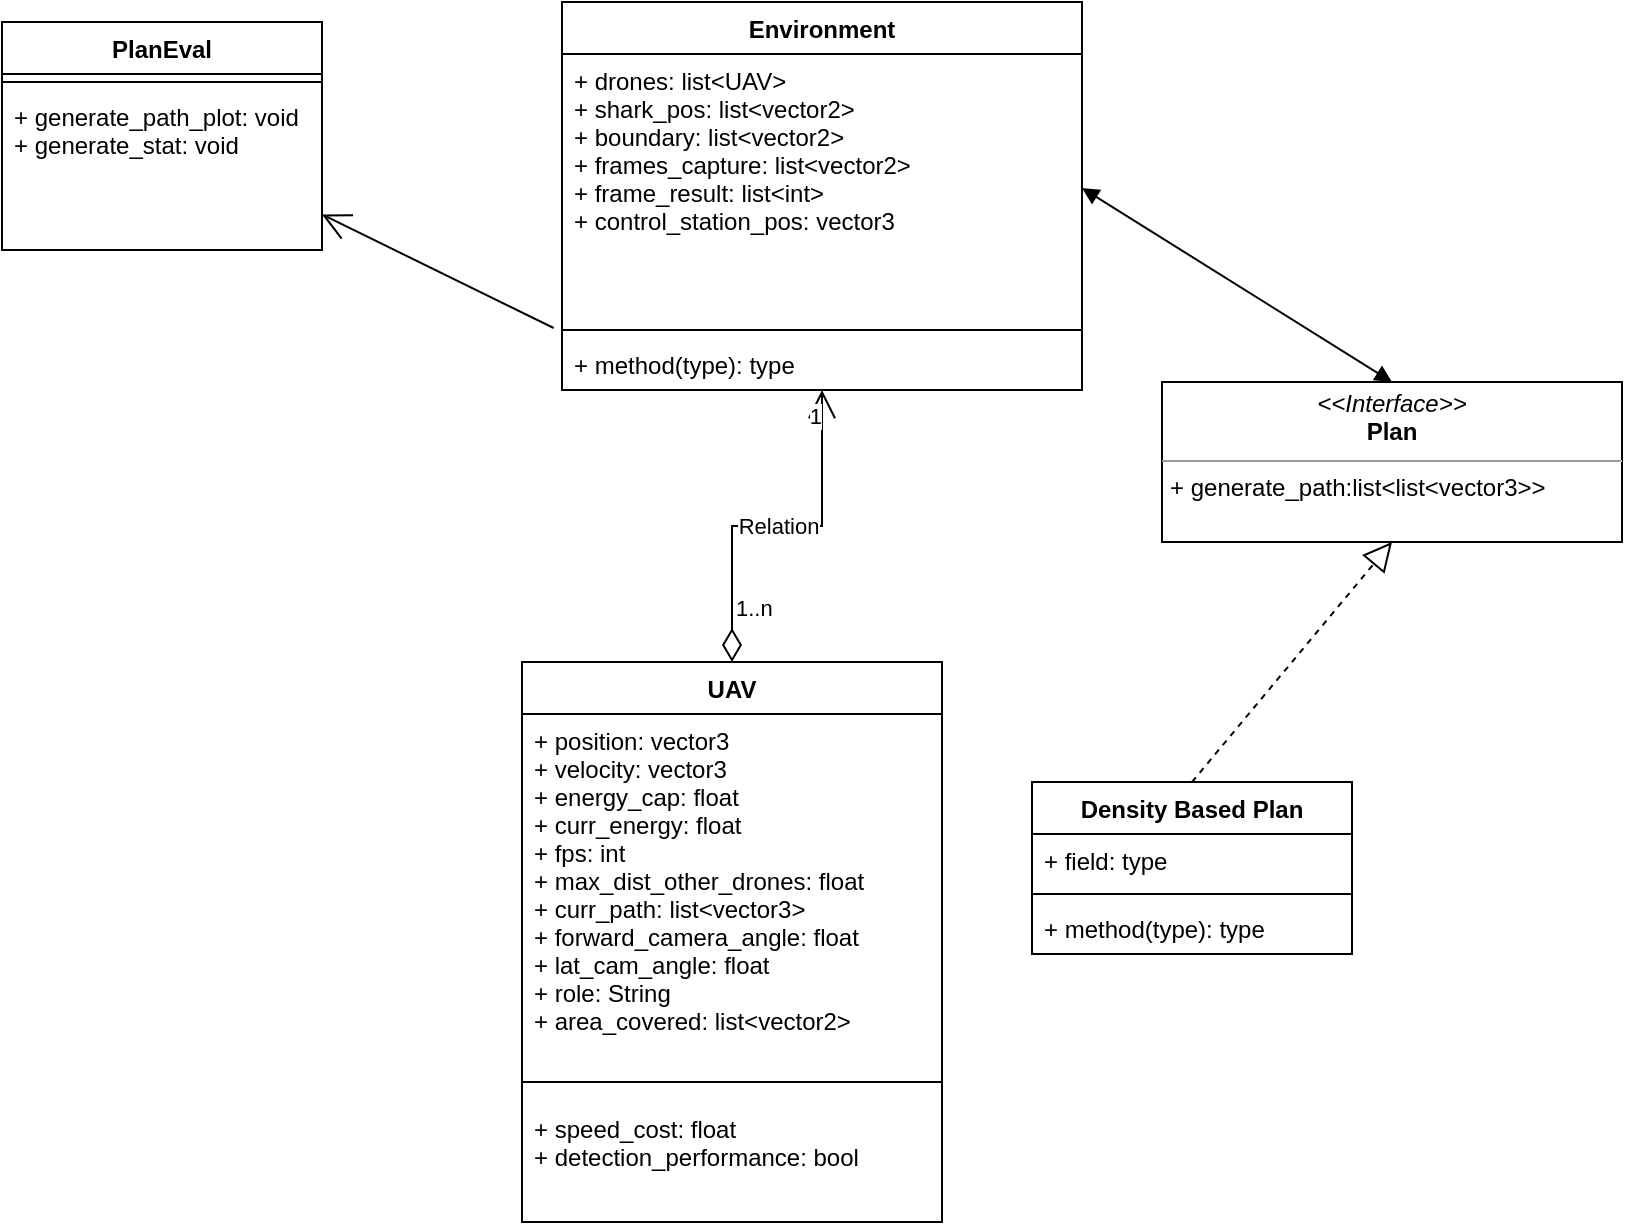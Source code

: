 <mxfile version="16.5.4" type="device"><diagram id="xrhQeaXX-dioxBxWMLz4" name="Page-1"><mxGraphModel dx="1018" dy="573" grid="1" gridSize="10" guides="1" tooltips="1" connect="1" arrows="1" fold="1" page="1" pageScale="1" pageWidth="850" pageHeight="1100" math="0" shadow="0"><root><mxCell id="0"/><mxCell id="1" parent="0"/><mxCell id="birQVAJ4U8C1hfTaj401-11" value="Environment" style="swimlane;fontStyle=1;align=center;verticalAlign=top;childLayout=stackLayout;horizontal=1;startSize=26;horizontalStack=0;resizeParent=1;resizeParentMax=0;resizeLast=0;collapsible=1;marginBottom=0;" vertex="1" parent="1"><mxGeometry x="300" y="90" width="260" height="194" as="geometry"/></mxCell><mxCell id="birQVAJ4U8C1hfTaj401-12" value="+ drones: list&lt;UAV&gt;&#10;+ shark_pos: list&lt;vector2&gt;&#10;+ boundary: list&lt;vector2&gt;&#10;+ frames_capture: list&lt;vector2&gt;&#10;+ frame_result: list&lt;int&gt;&#10;+ control_station_pos: vector3" style="text;strokeColor=none;fillColor=none;align=left;verticalAlign=top;spacingLeft=4;spacingRight=4;overflow=hidden;rotatable=0;points=[[0,0.5],[1,0.5]];portConstraint=eastwest;" vertex="1" parent="birQVAJ4U8C1hfTaj401-11"><mxGeometry y="26" width="260" height="134" as="geometry"/></mxCell><mxCell id="birQVAJ4U8C1hfTaj401-13" value="" style="line;strokeWidth=1;fillColor=none;align=left;verticalAlign=middle;spacingTop=-1;spacingLeft=3;spacingRight=3;rotatable=0;labelPosition=right;points=[];portConstraint=eastwest;" vertex="1" parent="birQVAJ4U8C1hfTaj401-11"><mxGeometry y="160" width="260" height="8" as="geometry"/></mxCell><mxCell id="birQVAJ4U8C1hfTaj401-14" value="+ method(type): type" style="text;strokeColor=none;fillColor=none;align=left;verticalAlign=top;spacingLeft=4;spacingRight=4;overflow=hidden;rotatable=0;points=[[0,0.5],[1,0.5]];portConstraint=eastwest;" vertex="1" parent="birQVAJ4U8C1hfTaj401-11"><mxGeometry y="168" width="260" height="26" as="geometry"/></mxCell><mxCell id="birQVAJ4U8C1hfTaj401-15" value="UAV" style="swimlane;fontStyle=1;align=center;verticalAlign=top;childLayout=stackLayout;horizontal=1;startSize=26;horizontalStack=0;resizeParent=1;resizeParentMax=0;resizeLast=0;collapsible=1;marginBottom=0;" vertex="1" parent="1"><mxGeometry x="280" y="420" width="210" height="280" as="geometry"/></mxCell><mxCell id="birQVAJ4U8C1hfTaj401-16" value="+ position: vector3&#10;+ velocity: vector3&#10;+ energy_cap: float&#10;+ curr_energy: float&#10;+ fps: int&#10;+ max_dist_other_drones: float&#10;+ curr_path: list&lt;vector3&gt;&#10;+ forward_camera_angle: float&#10;+ lat_cam_angle: float&#10;+ role: String&#10;+ area_covered: list&lt;vector2&gt;" style="text;strokeColor=none;fillColor=none;align=left;verticalAlign=top;spacingLeft=4;spacingRight=4;overflow=hidden;rotatable=0;points=[[0,0.5],[1,0.5]];portConstraint=eastwest;" vertex="1" parent="birQVAJ4U8C1hfTaj401-15"><mxGeometry y="26" width="210" height="174" as="geometry"/></mxCell><mxCell id="birQVAJ4U8C1hfTaj401-17" value="" style="line;strokeWidth=1;fillColor=none;align=left;verticalAlign=middle;spacingTop=-1;spacingLeft=3;spacingRight=3;rotatable=0;labelPosition=right;points=[];portConstraint=eastwest;" vertex="1" parent="birQVAJ4U8C1hfTaj401-15"><mxGeometry y="200" width="210" height="20" as="geometry"/></mxCell><mxCell id="birQVAJ4U8C1hfTaj401-18" value="+ speed_cost: float&#10;+ detection_performance: bool&#10;" style="text;strokeColor=none;fillColor=none;align=left;verticalAlign=top;spacingLeft=4;spacingRight=4;overflow=hidden;rotatable=0;points=[[0,0.5],[1,0.5]];portConstraint=eastwest;" vertex="1" parent="birQVAJ4U8C1hfTaj401-15"><mxGeometry y="220" width="210" height="60" as="geometry"/></mxCell><mxCell id="birQVAJ4U8C1hfTaj401-19" value="PlanEval" style="swimlane;fontStyle=1;align=center;verticalAlign=top;childLayout=stackLayout;horizontal=1;startSize=26;horizontalStack=0;resizeParent=1;resizeParentMax=0;resizeLast=0;collapsible=1;marginBottom=0;" vertex="1" parent="1"><mxGeometry x="20" y="100" width="160" height="114" as="geometry"/></mxCell><mxCell id="birQVAJ4U8C1hfTaj401-21" value="" style="line;strokeWidth=1;fillColor=none;align=left;verticalAlign=middle;spacingTop=-1;spacingLeft=3;spacingRight=3;rotatable=0;labelPosition=right;points=[];portConstraint=eastwest;" vertex="1" parent="birQVAJ4U8C1hfTaj401-19"><mxGeometry y="26" width="160" height="8" as="geometry"/></mxCell><mxCell id="birQVAJ4U8C1hfTaj401-22" value="+ generate_path_plot: void&#10;+ generate_stat: void" style="text;strokeColor=none;fillColor=none;align=left;verticalAlign=top;spacingLeft=4;spacingRight=4;overflow=hidden;rotatable=0;points=[[0,0.5],[1,0.5]];portConstraint=eastwest;" vertex="1" parent="birQVAJ4U8C1hfTaj401-19"><mxGeometry y="34" width="160" height="80" as="geometry"/></mxCell><mxCell id="birQVAJ4U8C1hfTaj401-24" value="Density Based Plan" style="swimlane;fontStyle=1;align=center;verticalAlign=top;childLayout=stackLayout;horizontal=1;startSize=26;horizontalStack=0;resizeParent=1;resizeParentMax=0;resizeLast=0;collapsible=1;marginBottom=0;" vertex="1" parent="1"><mxGeometry x="535" y="480" width="160" height="86" as="geometry"/></mxCell><mxCell id="birQVAJ4U8C1hfTaj401-25" value="+ field: type" style="text;strokeColor=none;fillColor=none;align=left;verticalAlign=top;spacingLeft=4;spacingRight=4;overflow=hidden;rotatable=0;points=[[0,0.5],[1,0.5]];portConstraint=eastwest;" vertex="1" parent="birQVAJ4U8C1hfTaj401-24"><mxGeometry y="26" width="160" height="26" as="geometry"/></mxCell><mxCell id="birQVAJ4U8C1hfTaj401-26" value="" style="line;strokeWidth=1;fillColor=none;align=left;verticalAlign=middle;spacingTop=-1;spacingLeft=3;spacingRight=3;rotatable=0;labelPosition=right;points=[];portConstraint=eastwest;" vertex="1" parent="birQVAJ4U8C1hfTaj401-24"><mxGeometry y="52" width="160" height="8" as="geometry"/></mxCell><mxCell id="birQVAJ4U8C1hfTaj401-27" value="+ method(type): type" style="text;strokeColor=none;fillColor=none;align=left;verticalAlign=top;spacingLeft=4;spacingRight=4;overflow=hidden;rotatable=0;points=[[0,0.5],[1,0.5]];portConstraint=eastwest;" vertex="1" parent="birQVAJ4U8C1hfTaj401-24"><mxGeometry y="60" width="160" height="26" as="geometry"/></mxCell><mxCell id="birQVAJ4U8C1hfTaj401-28" value="" style="endArrow=block;dashed=1;endFill=0;endSize=12;html=1;rounded=0;entryX=0.5;entryY=1;entryDx=0;entryDy=0;exitX=0.5;exitY=0;exitDx=0;exitDy=0;" edge="1" parent="1" source="birQVAJ4U8C1hfTaj401-24" target="birQVAJ4U8C1hfTaj401-35"><mxGeometry width="160" relative="1" as="geometry"><mxPoint x="570" y="440" as="sourcePoint"/><mxPoint x="695" y="310" as="targetPoint"/></mxGeometry></mxCell><mxCell id="birQVAJ4U8C1hfTaj401-30" value="Relation" style="endArrow=open;html=1;endSize=12;startArrow=diamondThin;startSize=14;startFill=0;edgeStyle=orthogonalEdgeStyle;rounded=0;exitX=0.5;exitY=0;exitDx=0;exitDy=0;" edge="1" parent="1" source="birQVAJ4U8C1hfTaj401-15" target="birQVAJ4U8C1hfTaj401-11"><mxGeometry relative="1" as="geometry"><mxPoint x="370" y="310" as="sourcePoint"/><mxPoint x="530" y="310" as="targetPoint"/></mxGeometry></mxCell><mxCell id="birQVAJ4U8C1hfTaj401-31" value="1..n" style="edgeLabel;resizable=0;html=1;align=left;verticalAlign=top;" connectable="0" vertex="1" parent="birQVAJ4U8C1hfTaj401-30"><mxGeometry x="-1" relative="1" as="geometry"><mxPoint y="-40" as="offset"/></mxGeometry></mxCell><mxCell id="birQVAJ4U8C1hfTaj401-32" value="1" style="edgeLabel;resizable=0;html=1;align=right;verticalAlign=top;" connectable="0" vertex="1" parent="birQVAJ4U8C1hfTaj401-30"><mxGeometry x="1" relative="1" as="geometry"/></mxCell><mxCell id="birQVAJ4U8C1hfTaj401-33" value="" style="endArrow=open;endFill=1;endSize=12;html=1;rounded=0;exitX=-0.016;exitY=-0.192;exitDx=0;exitDy=0;exitPerimeter=0;" edge="1" parent="1" source="birQVAJ4U8C1hfTaj401-14" target="birQVAJ4U8C1hfTaj401-19"><mxGeometry width="160" relative="1" as="geometry"><mxPoint x="370" y="310" as="sourcePoint"/><mxPoint x="530" y="310" as="targetPoint"/></mxGeometry></mxCell><mxCell id="birQVAJ4U8C1hfTaj401-34" value="" style="endArrow=block;startArrow=block;endFill=1;startFill=1;html=1;rounded=0;exitX=1;exitY=0.5;exitDx=0;exitDy=0;entryX=0.5;entryY=0;entryDx=0;entryDy=0;" edge="1" parent="1" source="birQVAJ4U8C1hfTaj401-12" target="birQVAJ4U8C1hfTaj401-35"><mxGeometry width="160" relative="1" as="geometry"><mxPoint x="370" y="310" as="sourcePoint"/><mxPoint x="695" y="258" as="targetPoint"/></mxGeometry></mxCell><mxCell id="birQVAJ4U8C1hfTaj401-35" value="&lt;p style=&quot;margin: 0px ; margin-top: 4px ; text-align: center&quot;&gt;&lt;i&gt;&amp;lt;&amp;lt;Interface&amp;gt;&amp;gt;&lt;/i&gt;&lt;br&gt;&lt;b&gt;Plan&lt;/b&gt;&lt;/p&gt;&lt;hr size=&quot;1&quot;&gt;&lt;p style=&quot;margin: 0px ; margin-left: 4px&quot;&gt;+ generate_path:list&amp;lt;list&amp;lt;vector3&amp;gt;&amp;gt;&lt;br&gt;&lt;/p&gt;" style="verticalAlign=top;align=left;overflow=fill;fontSize=12;fontFamily=Helvetica;html=1;" vertex="1" parent="1"><mxGeometry x="600" y="280" width="230" height="80" as="geometry"/></mxCell></root></mxGraphModel></diagram></mxfile>